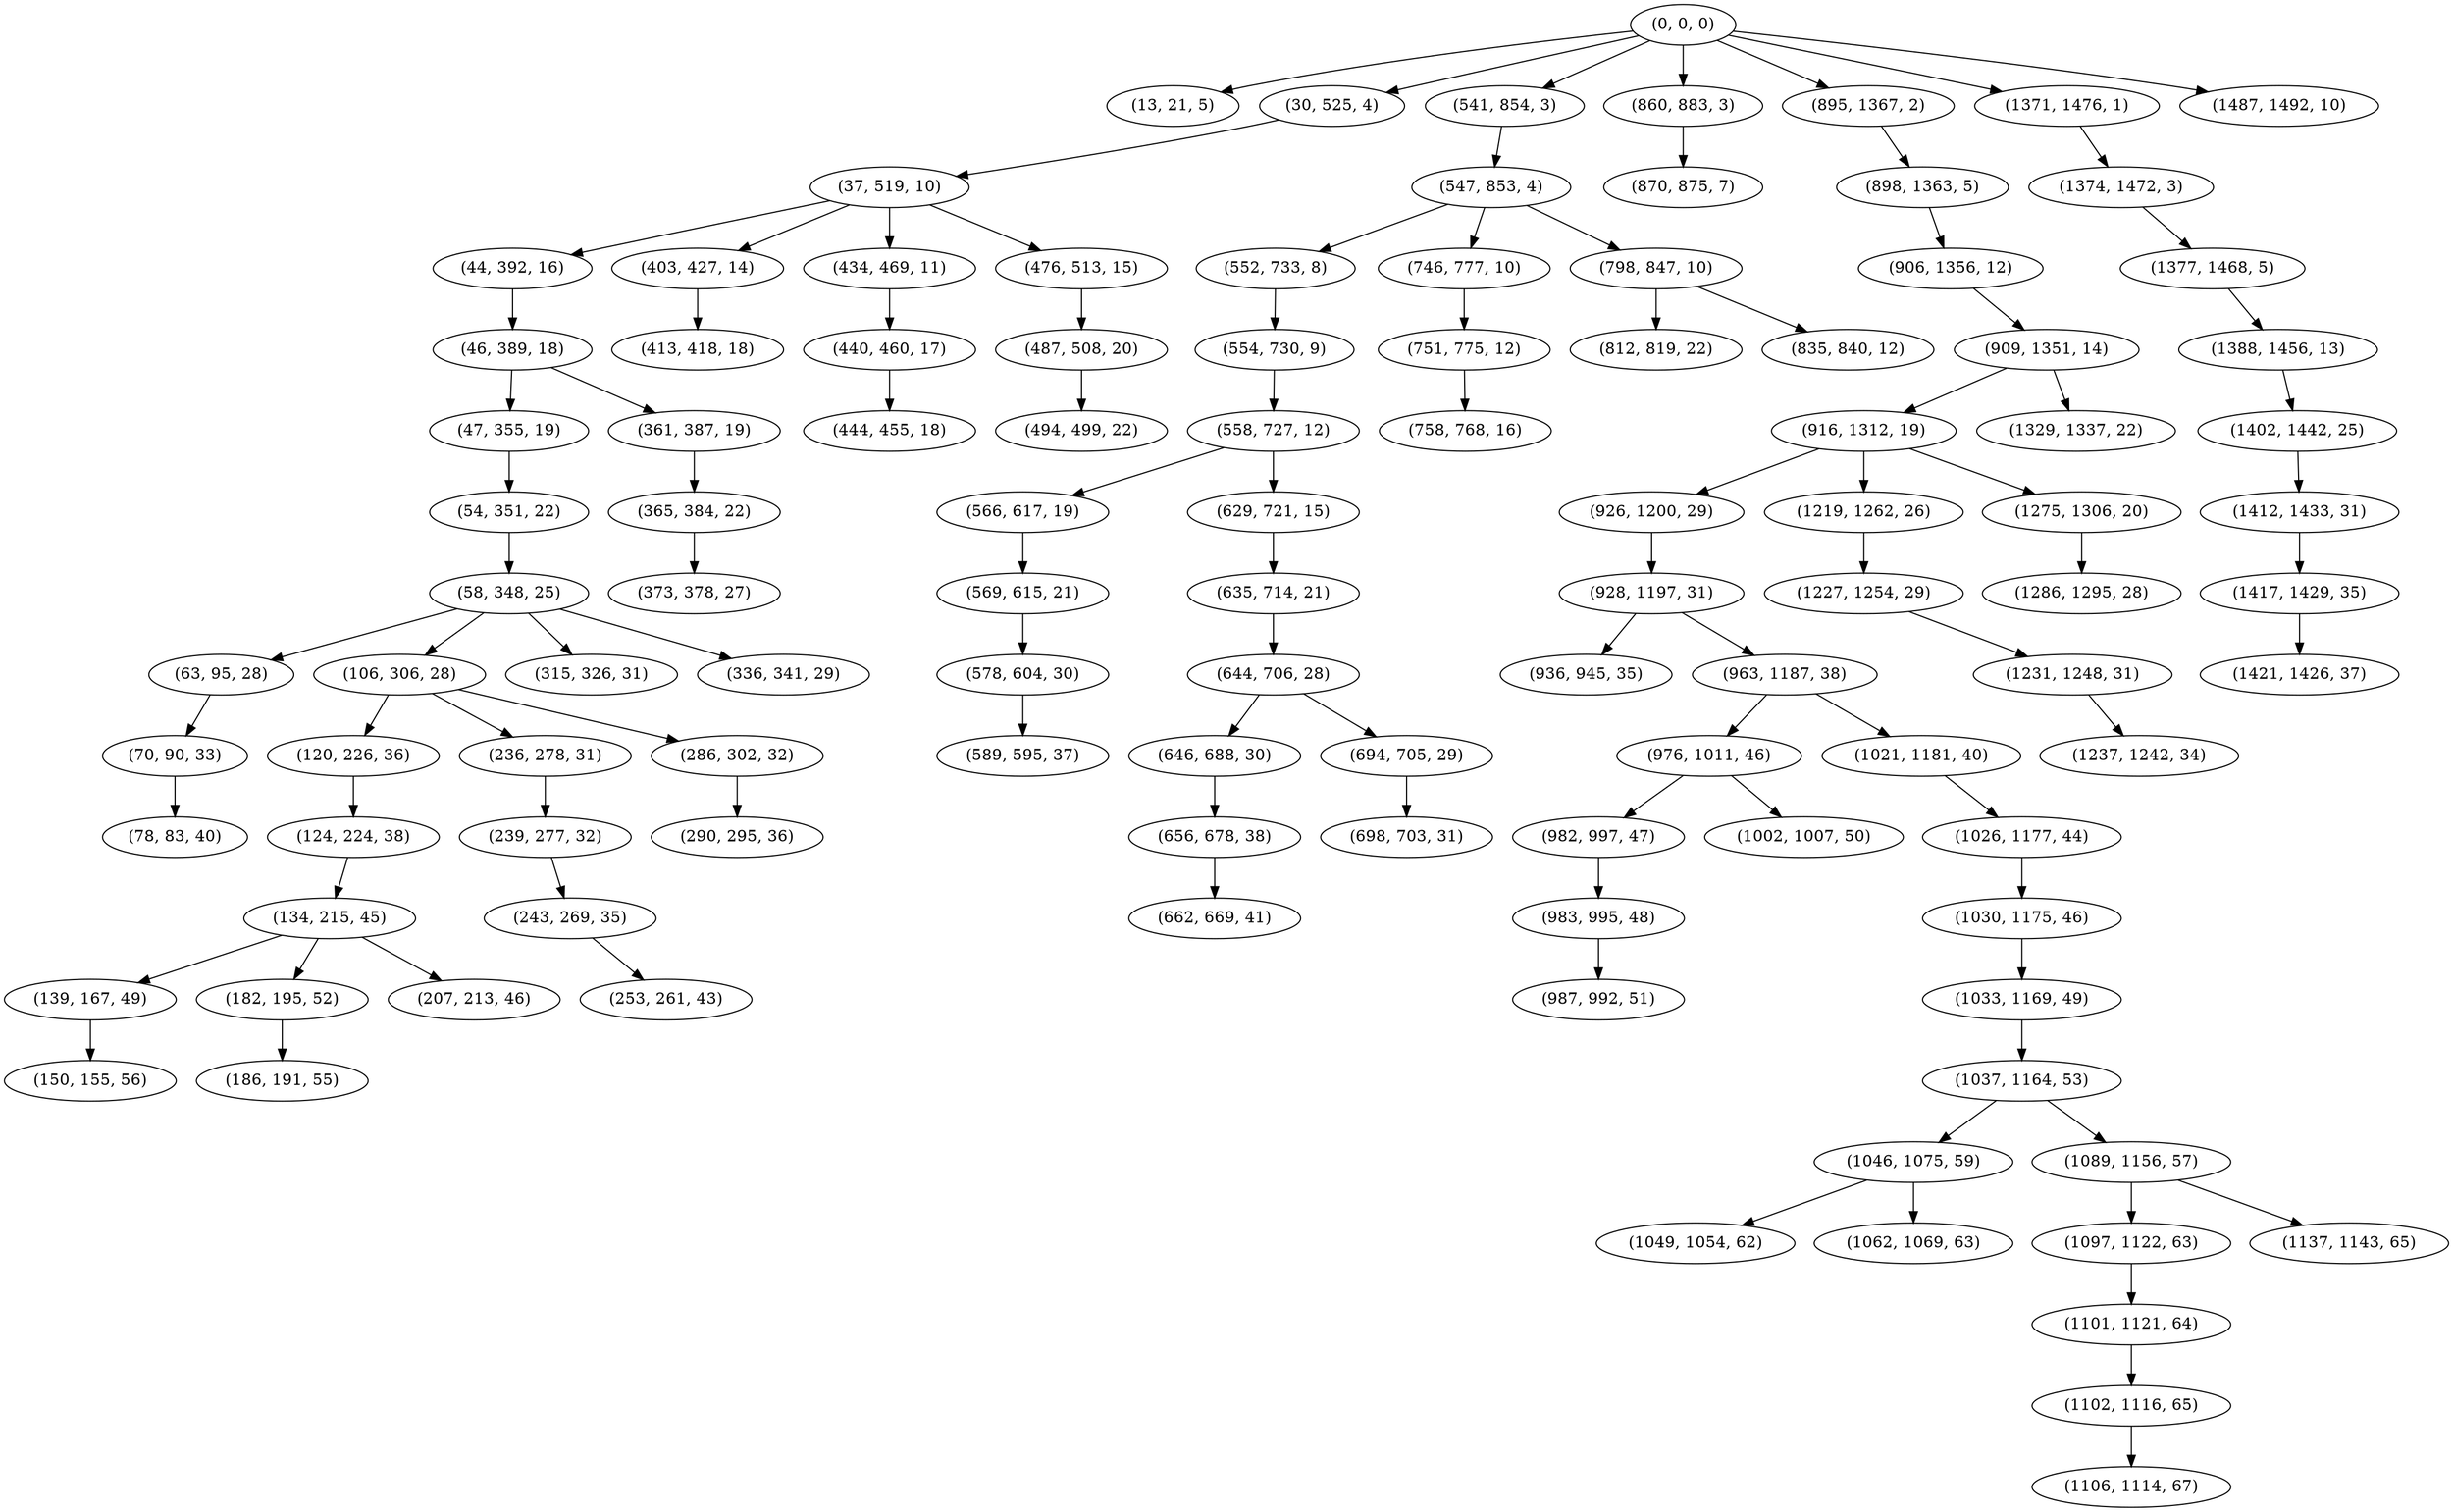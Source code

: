 digraph tree {
    "(0, 0, 0)";
    "(13, 21, 5)";
    "(30, 525, 4)";
    "(37, 519, 10)";
    "(44, 392, 16)";
    "(46, 389, 18)";
    "(47, 355, 19)";
    "(54, 351, 22)";
    "(58, 348, 25)";
    "(63, 95, 28)";
    "(70, 90, 33)";
    "(78, 83, 40)";
    "(106, 306, 28)";
    "(120, 226, 36)";
    "(124, 224, 38)";
    "(134, 215, 45)";
    "(139, 167, 49)";
    "(150, 155, 56)";
    "(182, 195, 52)";
    "(186, 191, 55)";
    "(207, 213, 46)";
    "(236, 278, 31)";
    "(239, 277, 32)";
    "(243, 269, 35)";
    "(253, 261, 43)";
    "(286, 302, 32)";
    "(290, 295, 36)";
    "(315, 326, 31)";
    "(336, 341, 29)";
    "(361, 387, 19)";
    "(365, 384, 22)";
    "(373, 378, 27)";
    "(403, 427, 14)";
    "(413, 418, 18)";
    "(434, 469, 11)";
    "(440, 460, 17)";
    "(444, 455, 18)";
    "(476, 513, 15)";
    "(487, 508, 20)";
    "(494, 499, 22)";
    "(541, 854, 3)";
    "(547, 853, 4)";
    "(552, 733, 8)";
    "(554, 730, 9)";
    "(558, 727, 12)";
    "(566, 617, 19)";
    "(569, 615, 21)";
    "(578, 604, 30)";
    "(589, 595, 37)";
    "(629, 721, 15)";
    "(635, 714, 21)";
    "(644, 706, 28)";
    "(646, 688, 30)";
    "(656, 678, 38)";
    "(662, 669, 41)";
    "(694, 705, 29)";
    "(698, 703, 31)";
    "(746, 777, 10)";
    "(751, 775, 12)";
    "(758, 768, 16)";
    "(798, 847, 10)";
    "(812, 819, 22)";
    "(835, 840, 12)";
    "(860, 883, 3)";
    "(870, 875, 7)";
    "(895, 1367, 2)";
    "(898, 1363, 5)";
    "(906, 1356, 12)";
    "(909, 1351, 14)";
    "(916, 1312, 19)";
    "(926, 1200, 29)";
    "(928, 1197, 31)";
    "(936, 945, 35)";
    "(963, 1187, 38)";
    "(976, 1011, 46)";
    "(982, 997, 47)";
    "(983, 995, 48)";
    "(987, 992, 51)";
    "(1002, 1007, 50)";
    "(1021, 1181, 40)";
    "(1026, 1177, 44)";
    "(1030, 1175, 46)";
    "(1033, 1169, 49)";
    "(1037, 1164, 53)";
    "(1046, 1075, 59)";
    "(1049, 1054, 62)";
    "(1062, 1069, 63)";
    "(1089, 1156, 57)";
    "(1097, 1122, 63)";
    "(1101, 1121, 64)";
    "(1102, 1116, 65)";
    "(1106, 1114, 67)";
    "(1137, 1143, 65)";
    "(1219, 1262, 26)";
    "(1227, 1254, 29)";
    "(1231, 1248, 31)";
    "(1237, 1242, 34)";
    "(1275, 1306, 20)";
    "(1286, 1295, 28)";
    "(1329, 1337, 22)";
    "(1371, 1476, 1)";
    "(1374, 1472, 3)";
    "(1377, 1468, 5)";
    "(1388, 1456, 13)";
    "(1402, 1442, 25)";
    "(1412, 1433, 31)";
    "(1417, 1429, 35)";
    "(1421, 1426, 37)";
    "(1487, 1492, 10)";
    "(0, 0, 0)" -> "(13, 21, 5)";
    "(0, 0, 0)" -> "(30, 525, 4)";
    "(0, 0, 0)" -> "(541, 854, 3)";
    "(0, 0, 0)" -> "(860, 883, 3)";
    "(0, 0, 0)" -> "(895, 1367, 2)";
    "(0, 0, 0)" -> "(1371, 1476, 1)";
    "(0, 0, 0)" -> "(1487, 1492, 10)";
    "(30, 525, 4)" -> "(37, 519, 10)";
    "(37, 519, 10)" -> "(44, 392, 16)";
    "(37, 519, 10)" -> "(403, 427, 14)";
    "(37, 519, 10)" -> "(434, 469, 11)";
    "(37, 519, 10)" -> "(476, 513, 15)";
    "(44, 392, 16)" -> "(46, 389, 18)";
    "(46, 389, 18)" -> "(47, 355, 19)";
    "(46, 389, 18)" -> "(361, 387, 19)";
    "(47, 355, 19)" -> "(54, 351, 22)";
    "(54, 351, 22)" -> "(58, 348, 25)";
    "(58, 348, 25)" -> "(63, 95, 28)";
    "(58, 348, 25)" -> "(106, 306, 28)";
    "(58, 348, 25)" -> "(315, 326, 31)";
    "(58, 348, 25)" -> "(336, 341, 29)";
    "(63, 95, 28)" -> "(70, 90, 33)";
    "(70, 90, 33)" -> "(78, 83, 40)";
    "(106, 306, 28)" -> "(120, 226, 36)";
    "(106, 306, 28)" -> "(236, 278, 31)";
    "(106, 306, 28)" -> "(286, 302, 32)";
    "(120, 226, 36)" -> "(124, 224, 38)";
    "(124, 224, 38)" -> "(134, 215, 45)";
    "(134, 215, 45)" -> "(139, 167, 49)";
    "(134, 215, 45)" -> "(182, 195, 52)";
    "(134, 215, 45)" -> "(207, 213, 46)";
    "(139, 167, 49)" -> "(150, 155, 56)";
    "(182, 195, 52)" -> "(186, 191, 55)";
    "(236, 278, 31)" -> "(239, 277, 32)";
    "(239, 277, 32)" -> "(243, 269, 35)";
    "(243, 269, 35)" -> "(253, 261, 43)";
    "(286, 302, 32)" -> "(290, 295, 36)";
    "(361, 387, 19)" -> "(365, 384, 22)";
    "(365, 384, 22)" -> "(373, 378, 27)";
    "(403, 427, 14)" -> "(413, 418, 18)";
    "(434, 469, 11)" -> "(440, 460, 17)";
    "(440, 460, 17)" -> "(444, 455, 18)";
    "(476, 513, 15)" -> "(487, 508, 20)";
    "(487, 508, 20)" -> "(494, 499, 22)";
    "(541, 854, 3)" -> "(547, 853, 4)";
    "(547, 853, 4)" -> "(552, 733, 8)";
    "(547, 853, 4)" -> "(746, 777, 10)";
    "(547, 853, 4)" -> "(798, 847, 10)";
    "(552, 733, 8)" -> "(554, 730, 9)";
    "(554, 730, 9)" -> "(558, 727, 12)";
    "(558, 727, 12)" -> "(566, 617, 19)";
    "(558, 727, 12)" -> "(629, 721, 15)";
    "(566, 617, 19)" -> "(569, 615, 21)";
    "(569, 615, 21)" -> "(578, 604, 30)";
    "(578, 604, 30)" -> "(589, 595, 37)";
    "(629, 721, 15)" -> "(635, 714, 21)";
    "(635, 714, 21)" -> "(644, 706, 28)";
    "(644, 706, 28)" -> "(646, 688, 30)";
    "(644, 706, 28)" -> "(694, 705, 29)";
    "(646, 688, 30)" -> "(656, 678, 38)";
    "(656, 678, 38)" -> "(662, 669, 41)";
    "(694, 705, 29)" -> "(698, 703, 31)";
    "(746, 777, 10)" -> "(751, 775, 12)";
    "(751, 775, 12)" -> "(758, 768, 16)";
    "(798, 847, 10)" -> "(812, 819, 22)";
    "(798, 847, 10)" -> "(835, 840, 12)";
    "(860, 883, 3)" -> "(870, 875, 7)";
    "(895, 1367, 2)" -> "(898, 1363, 5)";
    "(898, 1363, 5)" -> "(906, 1356, 12)";
    "(906, 1356, 12)" -> "(909, 1351, 14)";
    "(909, 1351, 14)" -> "(916, 1312, 19)";
    "(909, 1351, 14)" -> "(1329, 1337, 22)";
    "(916, 1312, 19)" -> "(926, 1200, 29)";
    "(916, 1312, 19)" -> "(1219, 1262, 26)";
    "(916, 1312, 19)" -> "(1275, 1306, 20)";
    "(926, 1200, 29)" -> "(928, 1197, 31)";
    "(928, 1197, 31)" -> "(936, 945, 35)";
    "(928, 1197, 31)" -> "(963, 1187, 38)";
    "(963, 1187, 38)" -> "(976, 1011, 46)";
    "(963, 1187, 38)" -> "(1021, 1181, 40)";
    "(976, 1011, 46)" -> "(982, 997, 47)";
    "(976, 1011, 46)" -> "(1002, 1007, 50)";
    "(982, 997, 47)" -> "(983, 995, 48)";
    "(983, 995, 48)" -> "(987, 992, 51)";
    "(1021, 1181, 40)" -> "(1026, 1177, 44)";
    "(1026, 1177, 44)" -> "(1030, 1175, 46)";
    "(1030, 1175, 46)" -> "(1033, 1169, 49)";
    "(1033, 1169, 49)" -> "(1037, 1164, 53)";
    "(1037, 1164, 53)" -> "(1046, 1075, 59)";
    "(1037, 1164, 53)" -> "(1089, 1156, 57)";
    "(1046, 1075, 59)" -> "(1049, 1054, 62)";
    "(1046, 1075, 59)" -> "(1062, 1069, 63)";
    "(1089, 1156, 57)" -> "(1097, 1122, 63)";
    "(1089, 1156, 57)" -> "(1137, 1143, 65)";
    "(1097, 1122, 63)" -> "(1101, 1121, 64)";
    "(1101, 1121, 64)" -> "(1102, 1116, 65)";
    "(1102, 1116, 65)" -> "(1106, 1114, 67)";
    "(1219, 1262, 26)" -> "(1227, 1254, 29)";
    "(1227, 1254, 29)" -> "(1231, 1248, 31)";
    "(1231, 1248, 31)" -> "(1237, 1242, 34)";
    "(1275, 1306, 20)" -> "(1286, 1295, 28)";
    "(1371, 1476, 1)" -> "(1374, 1472, 3)";
    "(1374, 1472, 3)" -> "(1377, 1468, 5)";
    "(1377, 1468, 5)" -> "(1388, 1456, 13)";
    "(1388, 1456, 13)" -> "(1402, 1442, 25)";
    "(1402, 1442, 25)" -> "(1412, 1433, 31)";
    "(1412, 1433, 31)" -> "(1417, 1429, 35)";
    "(1417, 1429, 35)" -> "(1421, 1426, 37)";
}
